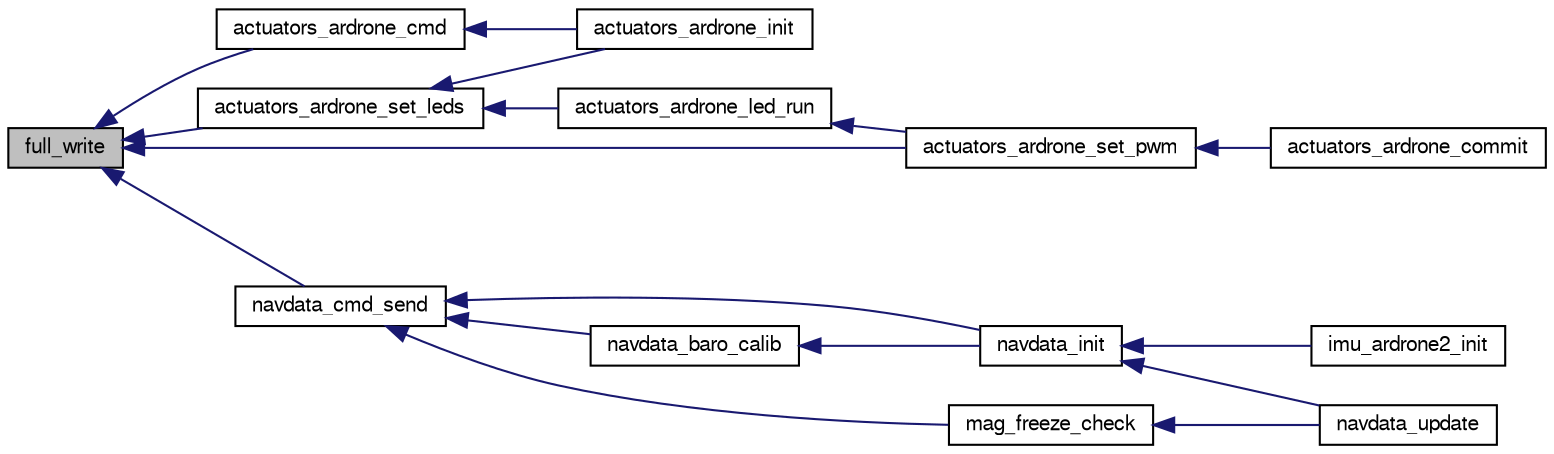 digraph "full_write"
{
  edge [fontname="FreeSans",fontsize="10",labelfontname="FreeSans",labelfontsize="10"];
  node [fontname="FreeSans",fontsize="10",shape=record];
  rankdir="LR";
  Node1 [label="full_write",height=0.2,width=0.4,color="black", fillcolor="grey75", style="filled", fontcolor="black"];
  Node1 -> Node2 [dir="back",color="midnightblue",fontsize="10",style="solid",fontname="FreeSans"];
  Node2 [label="actuators_ardrone_cmd",height=0.2,width=0.4,color="black", fillcolor="white", style="filled",URL="$boards_2ardrone_2actuators_8h.html#aa094cbe3e6efb249130aae09c22ff6ab"];
  Node2 -> Node3 [dir="back",color="midnightblue",fontsize="10",style="solid",fontname="FreeSans"];
  Node3 [label="actuators_ardrone_init",height=0.2,width=0.4,color="black", fillcolor="white", style="filled",URL="$boards_2ardrone_2actuators_8h.html#a66817eeee5ae2f12c1a42abd2ff443ea"];
  Node1 -> Node4 [dir="back",color="midnightblue",fontsize="10",style="solid",fontname="FreeSans"];
  Node4 [label="actuators_ardrone_set_leds",height=0.2,width=0.4,color="black", fillcolor="white", style="filled",URL="$boards_2ardrone_2actuators_8h.html#a11c0ec8b46c2dfe8877fbf3b0ca3244a",tooltip="Write LED command cmd = 011rrrr0 000gggg0 (this is ardrone1 format, we need ardrone2 format) ..."];
  Node4 -> Node3 [dir="back",color="midnightblue",fontsize="10",style="solid",fontname="FreeSans"];
  Node4 -> Node5 [dir="back",color="midnightblue",fontsize="10",style="solid",fontname="FreeSans"];
  Node5 [label="actuators_ardrone_led_run",height=0.2,width=0.4,color="black", fillcolor="white", style="filled",URL="$boards_2ardrone_2actuators_8c.html#a913a981db9fcfdbd6e725e41bd10e517"];
  Node5 -> Node6 [dir="back",color="midnightblue",fontsize="10",style="solid",fontname="FreeSans"];
  Node6 [label="actuators_ardrone_set_pwm",height=0.2,width=0.4,color="black", fillcolor="white", style="filled",URL="$boards_2ardrone_2actuators_8h.html#a3e18bc7da29945523e0b38e96549ef24",tooltip="Write motor speed command cmd = 001aaaaa aaaabbbb bbbbbccc ccccccdd ddddddd0. "];
  Node6 -> Node7 [dir="back",color="midnightblue",fontsize="10",style="solid",fontname="FreeSans"];
  Node7 [label="actuators_ardrone_commit",height=0.2,width=0.4,color="black", fillcolor="white", style="filled",URL="$boards_2ardrone_2actuators_8h.html#a1e5faec000e4e1602bba080db2aec27c"];
  Node1 -> Node6 [dir="back",color="midnightblue",fontsize="10",style="solid",fontname="FreeSans"];
  Node1 -> Node8 [dir="back",color="midnightblue",fontsize="10",style="solid",fontname="FreeSans"];
  Node8 [label="navdata_cmd_send",height=0.2,width=0.4,color="black", fillcolor="white", style="filled",URL="$navdata_8c.html#a5c73b29bf91870f07e9bfeef9a7e4c80",tooltip="Sends a one byte command. "];
  Node8 -> Node9 [dir="back",color="midnightblue",fontsize="10",style="solid",fontname="FreeSans"];
  Node9 [label="navdata_init",height=0.2,width=0.4,color="black", fillcolor="white", style="filled",URL="$navdata_8h.html#a74e54d7069f2ba9c8f52b8be02c16d3f",tooltip="Initialize the navdata board. "];
  Node9 -> Node10 [dir="back",color="midnightblue",fontsize="10",style="solid",fontname="FreeSans"];
  Node10 [label="navdata_update",height=0.2,width=0.4,color="black", fillcolor="white", style="filled",URL="$navdata_8h.html#aded131295af4c39b10199bae2e560438",tooltip="Update the navdata (event loop) "];
  Node9 -> Node11 [dir="back",color="midnightblue",fontsize="10",style="solid",fontname="FreeSans"];
  Node11 [label="imu_ardrone2_init",height=0.2,width=0.4,color="black", fillcolor="white", style="filled",URL="$imu__ardrone2_8h.html#a64ed917b58febc5528b575b56549c9a4"];
  Node8 -> Node12 [dir="back",color="midnightblue",fontsize="10",style="solid",fontname="FreeSans"];
  Node12 [label="navdata_baro_calib",height=0.2,width=0.4,color="black", fillcolor="white", style="filled",URL="$navdata_8c.html#a09ffe80e1ce558cd0ad8b72b054cd898",tooltip="Try to receive the baro calibration from the navdata board. "];
  Node12 -> Node9 [dir="back",color="midnightblue",fontsize="10",style="solid",fontname="FreeSans"];
  Node8 -> Node13 [dir="back",color="midnightblue",fontsize="10",style="solid",fontname="FreeSans"];
  Node13 [label="mag_freeze_check",height=0.2,width=0.4,color="black", fillcolor="white", style="filled",URL="$navdata_8c.html#a097d40838c4d36b21635cc59b768568a",tooltip="Check if the magneto is frozen Unknown why this bug happens. "];
  Node13 -> Node10 [dir="back",color="midnightblue",fontsize="10",style="solid",fontname="FreeSans"];
}
